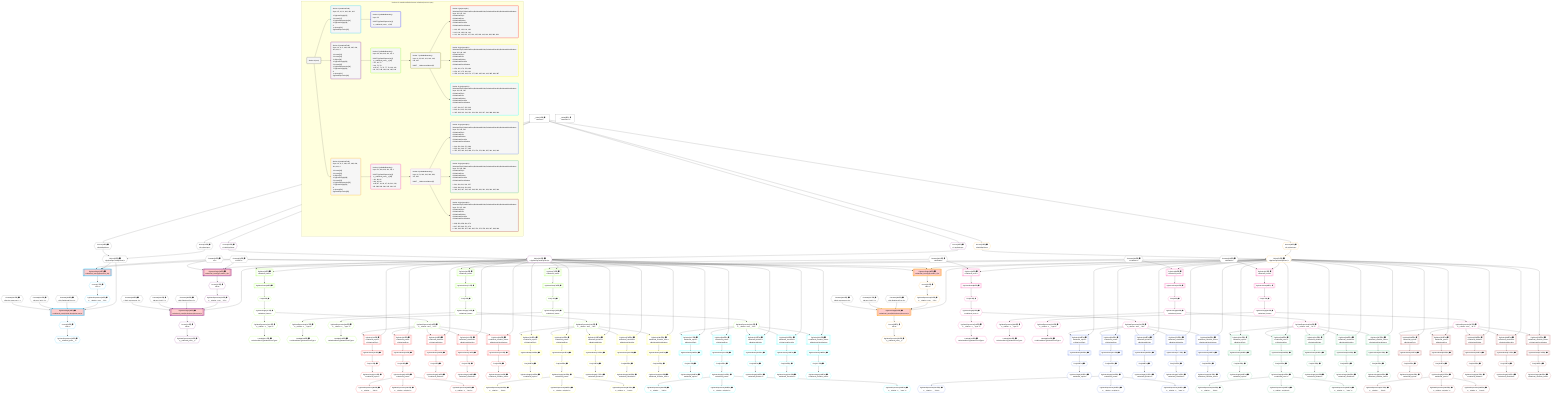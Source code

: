 %%{init: {'themeVariables': { 'fontSize': '12px'}}}%%
graph TD
    classDef path fill:#eee,stroke:#000,color:#000
    classDef plan fill:#fff,stroke-width:1px,color:#000
    classDef itemplan fill:#fff,stroke-width:2px,color:#000
    classDef unbatchedplan fill:#dff,stroke-width:1px,color:#000
    classDef sideeffectplan fill:#fcc,stroke-width:2px,color:#000
    classDef bucket fill:#f6f6f6,color:#000,stroke-width:2px,text-align:left

    subgraph "Buckets for mutations/basics/create-relational-post-no-query"
    Bucket0("Bucket 0 (root)"):::bucket
    Bucket1("Bucket 1 (mutationField)<br />Deps: 15, 10, 11, 400, 401, 402<br /><br />1: PgInsertSingle[12]<br />2: Access[17]<br />3: PgClassExpression[16]<br />4: PgInsertSingle[18]<br />5: <br />ᐳ: Access[23], PgClassExpression[22]"):::bucket
    Bucket2("Bucket 2 (mutationField)<br />Deps: 10, 11, 2, 403, 404, 405, 409, 410, 411, 4<br /><br />1: Access[31]<br />2: Access[32]<br />3: Object[33]<br />4: PgInsertSingle[30]<br />5: Access[35]<br />6: PgClassExpression[34]<br />7: PgInsertSingle[36]<br />8: <br />ᐳ: Access[41], PgClassExpression[40]"):::bucket
    Bucket3("Bucket 3 (mutationField)<br />Deps: 10, 11, 2, 406, 407, 408, 409, 410, 411, 4<br /><br />1: Access[49]<br />2: Access[50]<br />3: Object[51]<br />4: PgInsertSingle[48]<br />5: Access[53]<br />6: PgClassExpression[52]<br />7: PgInsertSingle[54]<br />8: <br />ᐳ: Access[59], PgClassExpression[58]"):::bucket
    Bucket4("Bucket 4 (nullableBoundary)<br />Deps: 22<br /><br />ROOT PgClassExpression{1}ᐸ__relational_posts__ᐳ[22]"):::bucket
    Bucket5("Bucket 5 (nullableBoundary)<br />Deps: 33, 409, 410, 411, 40, 4<br /><br />ROOT PgClassExpression{2}ᐸ__relational_posts__ᐳ[40]<br />1: 61, 69, 75<br />2: 66, 72, 78<br />ᐳ: 65, 67, 71, 73, 77, 79, 100, 101, 102, 147, 148, 149, 194, 195, 196"):::bucket
    Bucket6("Bucket 6 (nullableBoundary)<br />Deps: 51, 409, 410, 411, 58, 4<br /><br />ROOT PgClassExpression{3}ᐸ__relational_posts__ᐳ[58]<br />1: 81, 89, 95<br />2: 86, 92, 98<br />ᐳ: 85, 87, 91, 93, 97, 99, 241, 242, 243, 288, 289, 290, 335, 336, 337"):::bucket
    Bucket7("Bucket 7 (nullableBoundary)<br />Deps: 4, 33, 102, 101, 149, 148, 196, 195<br /><br />ROOT __ValueᐸrootValueᐳ[4]"):::bucket
    Bucket8("Bucket 8 (nullableBoundary)<br />Deps: 4, 51, 243, 242, 290, 289, 337, 336<br /><br />ROOT __ValueᐸrootValueᐳ[4]"):::bucket
    Bucket9("Bucket 9 (polymorphic)<br />RelationalTopic,RelationalPost,RelationalDivider,RelationalChecklist,RelationalChecklistItem<br />Deps: 33, 102, 101<br />ᐳRelationalTopic<br />ᐳRelationalPost<br />ᐳRelationalDivider<br />ᐳRelationalChecklist<br />ᐳRelationalChecklistItem<br /><br />1: 103, 115, 123, 131, 139<br />2: 112, 120, 128, 136, 144<br />ᐳ: 111, 114, 119, 122, 127, 130, 135, 138, 143, 146, 382, 383, 384"):::bucket
    Bucket10("Bucket 10 (polymorphic)<br />RelationalTopic,RelationalPost,RelationalDivider,RelationalChecklist,RelationalChecklistItem<br />Deps: 33, 149, 148<br />ᐳRelationalTopic<br />ᐳRelationalPost<br />ᐳRelationalDivider<br />ᐳRelationalChecklist<br />ᐳRelationalChecklistItem<br /><br />1: 150, 162, 170, 178, 186<br />2: 159, 167, 175, 183, 191<br />ᐳ: 158, 161, 166, 169, 174, 177, 182, 185, 190, 193, 385, 386, 387"):::bucket
    Bucket11("Bucket 11 (polymorphic)<br />RelationalTopic,RelationalPost,RelationalDivider,RelationalChecklist,RelationalChecklistItem<br />Deps: 33, 196, 195<br />ᐳRelationalTopic<br />ᐳRelationalPost<br />ᐳRelationalDivider<br />ᐳRelationalChecklist<br />ᐳRelationalChecklistItem<br /><br />1: 197, 209, 217, 225, 233<br />2: 206, 214, 222, 230, 238<br />ᐳ: 205, 208, 213, 216, 221, 224, 229, 232, 237, 240, 388, 389, 390"):::bucket
    Bucket12("Bucket 12 (polymorphic)<br />RelationalTopic,RelationalPost,RelationalDivider,RelationalChecklist,RelationalChecklistItem<br />Deps: 51, 243, 242<br />ᐳRelationalTopic<br />ᐳRelationalPost<br />ᐳRelationalDivider<br />ᐳRelationalChecklist<br />ᐳRelationalChecklistItem<br /><br />1: 244, 256, 264, 272, 280<br />2: 253, 261, 269, 277, 285<br />ᐳ: 252, 255, 260, 263, 268, 271, 276, 279, 284, 287, 391, 392, 393"):::bucket
    Bucket13("Bucket 13 (polymorphic)<br />RelationalTopic,RelationalPost,RelationalDivider,RelationalChecklist,RelationalChecklistItem<br />Deps: 51, 290, 289<br />ᐳRelationalTopic<br />ᐳRelationalPost<br />ᐳRelationalDivider<br />ᐳRelationalChecklist<br />ᐳRelationalChecklistItem<br /><br />1: 291, 303, 311, 319, 327<br />2: 300, 308, 316, 324, 332<br />ᐳ: 299, 302, 307, 310, 315, 318, 323, 326, 331, 334, 394, 395, 396"):::bucket
    Bucket14("Bucket 14 (polymorphic)<br />RelationalTopic,RelationalPost,RelationalDivider,RelationalChecklist,RelationalChecklistItem<br />Deps: 51, 337, 336<br />ᐳRelationalTopic<br />ᐳRelationalPost<br />ᐳRelationalDivider<br />ᐳRelationalChecklist<br />ᐳRelationalChecklistItem<br /><br />1: 338, 350, 358, 366, 374<br />2: 347, 355, 363, 371, 379<br />ᐳ: 346, 349, 354, 357, 362, 365, 370, 373, 378, 381, 397, 398, 399"):::bucket
    end
    Bucket0 --> Bucket1 & Bucket2 & Bucket3
    Bucket1 --> Bucket4
    Bucket2 --> Bucket5
    Bucket3 --> Bucket6
    Bucket5 --> Bucket7
    Bucket6 --> Bucket8
    Bucket7 --> Bucket9 & Bucket10 & Bucket11
    Bucket8 --> Bucket12 & Bucket13 & Bucket14

    %% plan dependencies
    Object15{{"Object[15∈0] ➊<br />ᐸ{pgSettings,withPgClient}ᐳ"}}:::plan
    Access13{{"Access[13∈0] ➊<br />ᐸ2.pgSettingsᐳ"}}:::plan
    Access14{{"Access[14∈0] ➊<br />ᐸ2.withPgClientᐳ"}}:::plan
    Access13 & Access14 --> Object15
    __Value2["__Value[2∈0] ➊<br />ᐸcontextᐳ"]:::plan
    __Value2 --> Access13
    __Value2 --> Access14
    __Value4["__Value[4∈0] ➊<br />ᐸrootValueᐳ"]:::plan
    Constant10{{"Constant[10∈0] ➊<br />ᐸ'POST'ᐳ"}}:::plan
    Constant11{{"Constant[11∈0] ➊<br />ᐸ2ᐳ"}}:::plan
    Constant400{{"Constant[400∈0] ➊<br />ᐸ'My Relational Post 1'ᐳ"}}:::plan
    Constant401{{"Constant[401∈0] ➊<br />ᐸ'A post, innit? 1'ᐳ"}}:::plan
    Constant402{{"Constant[402∈0] ➊<br />ᐸ'Such a great post. 1'ᐳ"}}:::plan
    Constant403{{"Constant[403∈0] ➊<br />ᐸ'My Relational Post 2'ᐳ"}}:::plan
    Constant404{{"Constant[404∈0] ➊<br />ᐸ'A post, innit? 2'ᐳ"}}:::plan
    Constant405{{"Constant[405∈0] ➊<br />ᐸ'Such a great post. 2'ᐳ"}}:::plan
    Constant406{{"Constant[406∈0] ➊<br />ᐸ'My Relational Post 3'ᐳ"}}:::plan
    Constant407{{"Constant[407∈0] ➊<br />ᐸ'A post, innit? 3'ᐳ"}}:::plan
    Constant408{{"Constant[408∈0] ➊<br />ᐸ'Such a great post. 3'ᐳ"}}:::plan
    Constant409{{"Constant[409∈0] ➊<br />ᐸ1000000ᐳ"}}:::plan
    Constant410{{"Constant[410∈0] ➊<br />ᐸ1000001ᐳ"}}:::plan
    Constant411{{"Constant[411∈0] ➊<br />ᐸ1000002ᐳ"}}:::plan
    PgInsertSingle18[["PgInsertSingle[18∈1] ➊<br />ᐸrelational_posts(id,title,description,note)ᐳ"]]:::sideeffectplan
    PgClassExpression16{{"PgClassExpression[16∈1] ➊<br />ᐸ__relation...ems__.”id”ᐳ"}}:::plan
    Object15 & PgClassExpression16 & Constant400 & Constant401 & Constant402 --> PgInsertSingle18
    PgInsertSingle12[["PgInsertSingle[12∈1] ➊<br />ᐸrelational_items(type,author_id)ᐳ"]]:::sideeffectplan
    Object15 & Constant10 & Constant11 --> PgInsertSingle12
    Access17{{"Access[17∈1] ➊<br />ᐸ12.tᐳ"}}:::plan
    Access17 --> PgClassExpression16
    PgInsertSingle12 --> Access17
    PgClassExpression22{{"PgClassExpression[22∈1] ➊<br />ᐸ__relational_posts__ᐳ"}}:::plan
    Access23{{"Access[23∈1] ➊<br />ᐸ18.tᐳ"}}:::plan
    Access23 --> PgClassExpression22
    PgInsertSingle18 --> Access23
    PgInsertSingle36[["PgInsertSingle[36∈2] ➊<br />ᐸrelational_posts(id,title,description,note)ᐳ"]]:::sideeffectplan
    Object33{{"Object[33∈2] ➊<br />ᐸ{pgSettings,withPgClient}ᐳ"}}:::plan
    PgClassExpression34{{"PgClassExpression[34∈2] ➊<br />ᐸ__relation...ems__.”id”ᐳ"}}:::plan
    Object33 & PgClassExpression34 & Constant403 & Constant404 & Constant405 --> PgInsertSingle36
    PgInsertSingle30[["PgInsertSingle[30∈2] ➊<br />ᐸrelational_items(type,author_id)ᐳ"]]:::sideeffectplan
    Object33 & Constant10 & Constant11 --> PgInsertSingle30
    Access31{{"Access[31∈2] ➊<br />ᐸ2.pgSettingsᐳ"}}:::plan
    Access32{{"Access[32∈2] ➊<br />ᐸ2.withPgClientᐳ"}}:::plan
    Access31 & Access32 --> Object33
    __Value2 --> Access31
    __Value2 --> Access32
    Access35{{"Access[35∈2] ➊<br />ᐸ30.tᐳ"}}:::plan
    Access35 --> PgClassExpression34
    PgInsertSingle30 --> Access35
    PgClassExpression40{{"PgClassExpression[40∈2] ➊<br />ᐸ__relational_posts__ᐳ"}}:::plan
    Access41{{"Access[41∈2] ➊<br />ᐸ36.tᐳ"}}:::plan
    Access41 --> PgClassExpression40
    PgInsertSingle36 --> Access41
    PgSelect61[["PgSelect[61∈5] ➊<br />ᐸrelational_itemsᐳ"]]:::plan
    Object33 & Constant409 --> PgSelect61
    PgSelect69[["PgSelect[69∈5] ➊<br />ᐸrelational_itemsᐳ"]]:::plan
    Object33 & Constant410 --> PgSelect69
    PgSelect75[["PgSelect[75∈5] ➊<br />ᐸrelational_itemsᐳ"]]:::plan
    Object33 & Constant411 --> PgSelect75
    First65{{"First[65∈5] ➊"}}:::plan
    PgSelectRows66[["PgSelectRows[66∈5] ➊"]]:::plan
    PgSelectRows66 --> First65
    PgSelect61 --> PgSelectRows66
    PgSelectSingle67{{"PgSelectSingle[67∈5] ➊<br />ᐸrelational_itemsᐳ"}}:::plan
    First65 --> PgSelectSingle67
    First71{{"First[71∈5] ➊"}}:::plan
    PgSelectRows72[["PgSelectRows[72∈5] ➊"]]:::plan
    PgSelectRows72 --> First71
    PgSelect69 --> PgSelectRows72
    PgSelectSingle73{{"PgSelectSingle[73∈5] ➊<br />ᐸrelational_itemsᐳ"}}:::plan
    First71 --> PgSelectSingle73
    First77{{"First[77∈5] ➊"}}:::plan
    PgSelectRows78[["PgSelectRows[78∈5] ➊"]]:::plan
    PgSelectRows78 --> First77
    PgSelect75 --> PgSelectRows78
    PgSelectSingle79{{"PgSelectSingle[79∈5] ➊<br />ᐸrelational_itemsᐳ"}}:::plan
    First77 --> PgSelectSingle79
    PgClassExpression100{{"PgClassExpression[100∈5] ➊<br />ᐸ__relation...s__.”type”ᐳ"}}:::plan
    PgSelectSingle67 --> PgClassExpression100
    Lambda101{{"Lambda[101∈5] ➊<br />ᐸrelationalItemTypeNameFromTypeᐳ"}}:::plan
    PgClassExpression100 --> Lambda101
    PgClassExpression102{{"PgClassExpression[102∈5] ➊<br />ᐸ__relation...ems__.”id”ᐳ"}}:::plan
    PgSelectSingle67 --> PgClassExpression102
    PgClassExpression147{{"PgClassExpression[147∈5] ➊<br />ᐸ__relation...s__.”type”ᐳ"}}:::plan
    PgSelectSingle73 --> PgClassExpression147
    Lambda148{{"Lambda[148∈5] ➊<br />ᐸrelationalItemTypeNameFromTypeᐳ"}}:::plan
    PgClassExpression147 --> Lambda148
    PgClassExpression149{{"PgClassExpression[149∈5] ➊<br />ᐸ__relation...ems__.”id”ᐳ"}}:::plan
    PgSelectSingle73 --> PgClassExpression149
    PgClassExpression194{{"PgClassExpression[194∈5] ➊<br />ᐸ__relation...s__.”type”ᐳ"}}:::plan
    PgSelectSingle79 --> PgClassExpression194
    Lambda195{{"Lambda[195∈5] ➊<br />ᐸrelationalItemTypeNameFromTypeᐳ"}}:::plan
    PgClassExpression194 --> Lambda195
    PgClassExpression196{{"PgClassExpression[196∈5] ➊<br />ᐸ__relation...ems__.”id”ᐳ"}}:::plan
    PgSelectSingle79 --> PgClassExpression196
    PgSelect103[["PgSelect[103∈9] ➊<br />ᐸrelational_topicsᐳ<br />ᐳRelationalTopic"]]:::plan
    Object33 & PgClassExpression102 --> PgSelect103
    PgSelect115[["PgSelect[115∈9] ➊<br />ᐸrelational_postsᐳ<br />ᐳRelationalPost"]]:::plan
    Object33 & PgClassExpression102 --> PgSelect115
    PgSelect123[["PgSelect[123∈9] ➊<br />ᐸrelational_dividersᐳ<br />ᐳRelationalDivider"]]:::plan
    Object33 & PgClassExpression102 --> PgSelect123
    PgSelect131[["PgSelect[131∈9] ➊<br />ᐸrelational_checklistsᐳ<br />ᐳRelationalChecklist"]]:::plan
    Object33 & PgClassExpression102 --> PgSelect131
    PgSelect139[["PgSelect[139∈9] ➊<br />ᐸrelational_checklist_itemsᐳ<br />ᐳRelationalChecklistItem"]]:::plan
    Object33 & PgClassExpression102 --> PgSelect139
    First111{{"First[111∈9] ➊^"}}:::plan
    PgSelectRows112[["PgSelectRows[112∈9] ➊^"]]:::plan
    PgSelectRows112 --> First111
    PgSelect103 --> PgSelectRows112
    PgSelectSingle114{{"PgSelectSingle[114∈9] ➊^<br />ᐸrelational_topicsᐳ"}}:::plan
    First111 --> PgSelectSingle114
    First119{{"First[119∈9] ➊^"}}:::plan
    PgSelectRows120[["PgSelectRows[120∈9] ➊^"]]:::plan
    PgSelectRows120 --> First119
    PgSelect115 --> PgSelectRows120
    PgSelectSingle122{{"PgSelectSingle[122∈9] ➊^<br />ᐸrelational_postsᐳ"}}:::plan
    First119 --> PgSelectSingle122
    First127{{"First[127∈9] ➊^"}}:::plan
    PgSelectRows128[["PgSelectRows[128∈9] ➊^"]]:::plan
    PgSelectRows128 --> First127
    PgSelect123 --> PgSelectRows128
    PgSelectSingle130{{"PgSelectSingle[130∈9] ➊^<br />ᐸrelational_dividersᐳ"}}:::plan
    First127 --> PgSelectSingle130
    First135{{"First[135∈9] ➊^"}}:::plan
    PgSelectRows136[["PgSelectRows[136∈9] ➊^"]]:::plan
    PgSelectRows136 --> First135
    PgSelect131 --> PgSelectRows136
    PgSelectSingle138{{"PgSelectSingle[138∈9] ➊^<br />ᐸrelational_checklistsᐳ"}}:::plan
    First135 --> PgSelectSingle138
    First143{{"First[143∈9] ➊^"}}:::plan
    PgSelectRows144[["PgSelectRows[144∈9] ➊^"]]:::plan
    PgSelectRows144 --> First143
    PgSelect139 --> PgSelectRows144
    PgSelectSingle146{{"PgSelectSingle[146∈9] ➊^<br />ᐸrelational_checklist_itemsᐳ"}}:::plan
    First143 --> PgSelectSingle146
    PgClassExpression382{{"PgClassExpression[382∈9] ➊^<br />ᐸ__relation...__.”title”ᐳ"}}:::plan
    PgSelectSingle122 --> PgClassExpression382
    PgClassExpression383{{"PgClassExpression[383∈9] ➊^<br />ᐸ__relation...scription”ᐳ"}}:::plan
    PgSelectSingle122 --> PgClassExpression383
    PgClassExpression384{{"PgClassExpression[384∈9] ➊^<br />ᐸ__relation...s__.”note”ᐳ"}}:::plan
    PgSelectSingle122 --> PgClassExpression384
    PgSelect150[["PgSelect[150∈10] ➊<br />ᐸrelational_topicsᐳ<br />ᐳRelationalTopic"]]:::plan
    Object33 & PgClassExpression149 --> PgSelect150
    PgSelect162[["PgSelect[162∈10] ➊<br />ᐸrelational_postsᐳ<br />ᐳRelationalPost"]]:::plan
    Object33 & PgClassExpression149 --> PgSelect162
    PgSelect170[["PgSelect[170∈10] ➊<br />ᐸrelational_dividersᐳ<br />ᐳRelationalDivider"]]:::plan
    Object33 & PgClassExpression149 --> PgSelect170
    PgSelect178[["PgSelect[178∈10] ➊<br />ᐸrelational_checklistsᐳ<br />ᐳRelationalChecklist"]]:::plan
    Object33 & PgClassExpression149 --> PgSelect178
    PgSelect186[["PgSelect[186∈10] ➊<br />ᐸrelational_checklist_itemsᐳ<br />ᐳRelationalChecklistItem"]]:::plan
    Object33 & PgClassExpression149 --> PgSelect186
    First158{{"First[158∈10] ➊^"}}:::plan
    PgSelectRows159[["PgSelectRows[159∈10] ➊^"]]:::plan
    PgSelectRows159 --> First158
    PgSelect150 --> PgSelectRows159
    PgSelectSingle161{{"PgSelectSingle[161∈10] ➊^<br />ᐸrelational_topicsᐳ"}}:::plan
    First158 --> PgSelectSingle161
    First166{{"First[166∈10] ➊^"}}:::plan
    PgSelectRows167[["PgSelectRows[167∈10] ➊^"]]:::plan
    PgSelectRows167 --> First166
    PgSelect162 --> PgSelectRows167
    PgSelectSingle169{{"PgSelectSingle[169∈10] ➊^<br />ᐸrelational_postsᐳ"}}:::plan
    First166 --> PgSelectSingle169
    First174{{"First[174∈10] ➊^"}}:::plan
    PgSelectRows175[["PgSelectRows[175∈10] ➊^"]]:::plan
    PgSelectRows175 --> First174
    PgSelect170 --> PgSelectRows175
    PgSelectSingle177{{"PgSelectSingle[177∈10] ➊^<br />ᐸrelational_dividersᐳ"}}:::plan
    First174 --> PgSelectSingle177
    First182{{"First[182∈10] ➊^"}}:::plan
    PgSelectRows183[["PgSelectRows[183∈10] ➊^"]]:::plan
    PgSelectRows183 --> First182
    PgSelect178 --> PgSelectRows183
    PgSelectSingle185{{"PgSelectSingle[185∈10] ➊^<br />ᐸrelational_checklistsᐳ"}}:::plan
    First182 --> PgSelectSingle185
    First190{{"First[190∈10] ➊^"}}:::plan
    PgSelectRows191[["PgSelectRows[191∈10] ➊^"]]:::plan
    PgSelectRows191 --> First190
    PgSelect186 --> PgSelectRows191
    PgSelectSingle193{{"PgSelectSingle[193∈10] ➊^<br />ᐸrelational_checklist_itemsᐳ"}}:::plan
    First190 --> PgSelectSingle193
    PgClassExpression385{{"PgClassExpression[385∈10] ➊^<br />ᐸ__relation...__.”title”ᐳ"}}:::plan
    PgSelectSingle169 --> PgClassExpression385
    PgClassExpression386{{"PgClassExpression[386∈10] ➊^<br />ᐸ__relation...scription”ᐳ"}}:::plan
    PgSelectSingle169 --> PgClassExpression386
    PgClassExpression387{{"PgClassExpression[387∈10] ➊^<br />ᐸ__relation...s__.”note”ᐳ"}}:::plan
    PgSelectSingle169 --> PgClassExpression387
    PgSelect197[["PgSelect[197∈11] ➊<br />ᐸrelational_topicsᐳ<br />ᐳRelationalTopic"]]:::plan
    Object33 & PgClassExpression196 --> PgSelect197
    PgSelect209[["PgSelect[209∈11] ➊<br />ᐸrelational_postsᐳ<br />ᐳRelationalPost"]]:::plan
    Object33 & PgClassExpression196 --> PgSelect209
    PgSelect217[["PgSelect[217∈11] ➊<br />ᐸrelational_dividersᐳ<br />ᐳRelationalDivider"]]:::plan
    Object33 & PgClassExpression196 --> PgSelect217
    PgSelect225[["PgSelect[225∈11] ➊<br />ᐸrelational_checklistsᐳ<br />ᐳRelationalChecklist"]]:::plan
    Object33 & PgClassExpression196 --> PgSelect225
    PgSelect233[["PgSelect[233∈11] ➊<br />ᐸrelational_checklist_itemsᐳ<br />ᐳRelationalChecklistItem"]]:::plan
    Object33 & PgClassExpression196 --> PgSelect233
    First205{{"First[205∈11] ➊^"}}:::plan
    PgSelectRows206[["PgSelectRows[206∈11] ➊^"]]:::plan
    PgSelectRows206 --> First205
    PgSelect197 --> PgSelectRows206
    PgSelectSingle208{{"PgSelectSingle[208∈11] ➊^<br />ᐸrelational_topicsᐳ"}}:::plan
    First205 --> PgSelectSingle208
    First213{{"First[213∈11] ➊^"}}:::plan
    PgSelectRows214[["PgSelectRows[214∈11] ➊^"]]:::plan
    PgSelectRows214 --> First213
    PgSelect209 --> PgSelectRows214
    PgSelectSingle216{{"PgSelectSingle[216∈11] ➊^<br />ᐸrelational_postsᐳ"}}:::plan
    First213 --> PgSelectSingle216
    First221{{"First[221∈11] ➊^"}}:::plan
    PgSelectRows222[["PgSelectRows[222∈11] ➊^"]]:::plan
    PgSelectRows222 --> First221
    PgSelect217 --> PgSelectRows222
    PgSelectSingle224{{"PgSelectSingle[224∈11] ➊^<br />ᐸrelational_dividersᐳ"}}:::plan
    First221 --> PgSelectSingle224
    First229{{"First[229∈11] ➊^"}}:::plan
    PgSelectRows230[["PgSelectRows[230∈11] ➊^"]]:::plan
    PgSelectRows230 --> First229
    PgSelect225 --> PgSelectRows230
    PgSelectSingle232{{"PgSelectSingle[232∈11] ➊^<br />ᐸrelational_checklistsᐳ"}}:::plan
    First229 --> PgSelectSingle232
    First237{{"First[237∈11] ➊^"}}:::plan
    PgSelectRows238[["PgSelectRows[238∈11] ➊^"]]:::plan
    PgSelectRows238 --> First237
    PgSelect233 --> PgSelectRows238
    PgSelectSingle240{{"PgSelectSingle[240∈11] ➊^<br />ᐸrelational_checklist_itemsᐳ"}}:::plan
    First237 --> PgSelectSingle240
    PgClassExpression388{{"PgClassExpression[388∈11] ➊^<br />ᐸ__relation...__.”title”ᐳ"}}:::plan
    PgSelectSingle216 --> PgClassExpression388
    PgClassExpression389{{"PgClassExpression[389∈11] ➊^<br />ᐸ__relation...scription”ᐳ"}}:::plan
    PgSelectSingle216 --> PgClassExpression389
    PgClassExpression390{{"PgClassExpression[390∈11] ➊^<br />ᐸ__relation...s__.”note”ᐳ"}}:::plan
    PgSelectSingle216 --> PgClassExpression390
    PgInsertSingle54[["PgInsertSingle[54∈3] ➊<br />ᐸrelational_posts(id,title,description,note)ᐳ"]]:::sideeffectplan
    Object51{{"Object[51∈3] ➊<br />ᐸ{pgSettings,withPgClient}ᐳ"}}:::plan
    PgClassExpression52{{"PgClassExpression[52∈3] ➊<br />ᐸ__relation...ems__.”id”ᐳ"}}:::plan
    Object51 & PgClassExpression52 & Constant406 & Constant407 & Constant408 --> PgInsertSingle54
    PgInsertSingle48[["PgInsertSingle[48∈3] ➊<br />ᐸrelational_items(type,author_id)ᐳ"]]:::sideeffectplan
    Object51 & Constant10 & Constant11 --> PgInsertSingle48
    Access49{{"Access[49∈3] ➊<br />ᐸ2.pgSettingsᐳ"}}:::plan
    Access50{{"Access[50∈3] ➊<br />ᐸ2.withPgClientᐳ"}}:::plan
    Access49 & Access50 --> Object51
    __Value2 --> Access49
    __Value2 --> Access50
    Access53{{"Access[53∈3] ➊<br />ᐸ48.tᐳ"}}:::plan
    Access53 --> PgClassExpression52
    PgInsertSingle48 --> Access53
    PgClassExpression58{{"PgClassExpression[58∈3] ➊<br />ᐸ__relational_posts__ᐳ"}}:::plan
    Access59{{"Access[59∈3] ➊<br />ᐸ54.tᐳ"}}:::plan
    Access59 --> PgClassExpression58
    PgInsertSingle54 --> Access59
    PgSelect81[["PgSelect[81∈6] ➊<br />ᐸrelational_itemsᐳ"]]:::plan
    Object51 & Constant409 --> PgSelect81
    PgSelect89[["PgSelect[89∈6] ➊<br />ᐸrelational_itemsᐳ"]]:::plan
    Object51 & Constant410 --> PgSelect89
    PgSelect95[["PgSelect[95∈6] ➊<br />ᐸrelational_itemsᐳ"]]:::plan
    Object51 & Constant411 --> PgSelect95
    First85{{"First[85∈6] ➊"}}:::plan
    PgSelectRows86[["PgSelectRows[86∈6] ➊"]]:::plan
    PgSelectRows86 --> First85
    PgSelect81 --> PgSelectRows86
    PgSelectSingle87{{"PgSelectSingle[87∈6] ➊<br />ᐸrelational_itemsᐳ"}}:::plan
    First85 --> PgSelectSingle87
    First91{{"First[91∈6] ➊"}}:::plan
    PgSelectRows92[["PgSelectRows[92∈6] ➊"]]:::plan
    PgSelectRows92 --> First91
    PgSelect89 --> PgSelectRows92
    PgSelectSingle93{{"PgSelectSingle[93∈6] ➊<br />ᐸrelational_itemsᐳ"}}:::plan
    First91 --> PgSelectSingle93
    First97{{"First[97∈6] ➊"}}:::plan
    PgSelectRows98[["PgSelectRows[98∈6] ➊"]]:::plan
    PgSelectRows98 --> First97
    PgSelect95 --> PgSelectRows98
    PgSelectSingle99{{"PgSelectSingle[99∈6] ➊<br />ᐸrelational_itemsᐳ"}}:::plan
    First97 --> PgSelectSingle99
    PgClassExpression241{{"PgClassExpression[241∈6] ➊<br />ᐸ__relation...s__.”type”ᐳ"}}:::plan
    PgSelectSingle87 --> PgClassExpression241
    Lambda242{{"Lambda[242∈6] ➊<br />ᐸrelationalItemTypeNameFromTypeᐳ"}}:::plan
    PgClassExpression241 --> Lambda242
    PgClassExpression243{{"PgClassExpression[243∈6] ➊<br />ᐸ__relation...ems__.”id”ᐳ"}}:::plan
    PgSelectSingle87 --> PgClassExpression243
    PgClassExpression288{{"PgClassExpression[288∈6] ➊<br />ᐸ__relation...s__.”type”ᐳ"}}:::plan
    PgSelectSingle93 --> PgClassExpression288
    Lambda289{{"Lambda[289∈6] ➊<br />ᐸrelationalItemTypeNameFromTypeᐳ"}}:::plan
    PgClassExpression288 --> Lambda289
    PgClassExpression290{{"PgClassExpression[290∈6] ➊<br />ᐸ__relation...ems__.”id”ᐳ"}}:::plan
    PgSelectSingle93 --> PgClassExpression290
    PgClassExpression335{{"PgClassExpression[335∈6] ➊<br />ᐸ__relation...s__.”type”ᐳ"}}:::plan
    PgSelectSingle99 --> PgClassExpression335
    Lambda336{{"Lambda[336∈6] ➊<br />ᐸrelationalItemTypeNameFromTypeᐳ"}}:::plan
    PgClassExpression335 --> Lambda336
    PgClassExpression337{{"PgClassExpression[337∈6] ➊<br />ᐸ__relation...ems__.”id”ᐳ"}}:::plan
    PgSelectSingle99 --> PgClassExpression337
    PgSelect244[["PgSelect[244∈12] ➊<br />ᐸrelational_topicsᐳ<br />ᐳRelationalTopic"]]:::plan
    Object51 & PgClassExpression243 --> PgSelect244
    PgSelect256[["PgSelect[256∈12] ➊<br />ᐸrelational_postsᐳ<br />ᐳRelationalPost"]]:::plan
    Object51 & PgClassExpression243 --> PgSelect256
    PgSelect264[["PgSelect[264∈12] ➊<br />ᐸrelational_dividersᐳ<br />ᐳRelationalDivider"]]:::plan
    Object51 & PgClassExpression243 --> PgSelect264
    PgSelect272[["PgSelect[272∈12] ➊<br />ᐸrelational_checklistsᐳ<br />ᐳRelationalChecklist"]]:::plan
    Object51 & PgClassExpression243 --> PgSelect272
    PgSelect280[["PgSelect[280∈12] ➊<br />ᐸrelational_checklist_itemsᐳ<br />ᐳRelationalChecklistItem"]]:::plan
    Object51 & PgClassExpression243 --> PgSelect280
    First252{{"First[252∈12] ➊^"}}:::plan
    PgSelectRows253[["PgSelectRows[253∈12] ➊^"]]:::plan
    PgSelectRows253 --> First252
    PgSelect244 --> PgSelectRows253
    PgSelectSingle255{{"PgSelectSingle[255∈12] ➊^<br />ᐸrelational_topicsᐳ"}}:::plan
    First252 --> PgSelectSingle255
    First260{{"First[260∈12] ➊^"}}:::plan
    PgSelectRows261[["PgSelectRows[261∈12] ➊^"]]:::plan
    PgSelectRows261 --> First260
    PgSelect256 --> PgSelectRows261
    PgSelectSingle263{{"PgSelectSingle[263∈12] ➊^<br />ᐸrelational_postsᐳ"}}:::plan
    First260 --> PgSelectSingle263
    First268{{"First[268∈12] ➊^"}}:::plan
    PgSelectRows269[["PgSelectRows[269∈12] ➊^"]]:::plan
    PgSelectRows269 --> First268
    PgSelect264 --> PgSelectRows269
    PgSelectSingle271{{"PgSelectSingle[271∈12] ➊^<br />ᐸrelational_dividersᐳ"}}:::plan
    First268 --> PgSelectSingle271
    First276{{"First[276∈12] ➊^"}}:::plan
    PgSelectRows277[["PgSelectRows[277∈12] ➊^"]]:::plan
    PgSelectRows277 --> First276
    PgSelect272 --> PgSelectRows277
    PgSelectSingle279{{"PgSelectSingle[279∈12] ➊^<br />ᐸrelational_checklistsᐳ"}}:::plan
    First276 --> PgSelectSingle279
    First284{{"First[284∈12] ➊^"}}:::plan
    PgSelectRows285[["PgSelectRows[285∈12] ➊^"]]:::plan
    PgSelectRows285 --> First284
    PgSelect280 --> PgSelectRows285
    PgSelectSingle287{{"PgSelectSingle[287∈12] ➊^<br />ᐸrelational_checklist_itemsᐳ"}}:::plan
    First284 --> PgSelectSingle287
    PgClassExpression391{{"PgClassExpression[391∈12] ➊^<br />ᐸ__relation...__.”title”ᐳ"}}:::plan
    PgSelectSingle263 --> PgClassExpression391
    PgClassExpression392{{"PgClassExpression[392∈12] ➊^<br />ᐸ__relation...scription”ᐳ"}}:::plan
    PgSelectSingle263 --> PgClassExpression392
    PgClassExpression393{{"PgClassExpression[393∈12] ➊^<br />ᐸ__relation...s__.”note”ᐳ"}}:::plan
    PgSelectSingle263 --> PgClassExpression393
    PgSelect291[["PgSelect[291∈13] ➊<br />ᐸrelational_topicsᐳ<br />ᐳRelationalTopic"]]:::plan
    Object51 & PgClassExpression290 --> PgSelect291
    PgSelect303[["PgSelect[303∈13] ➊<br />ᐸrelational_postsᐳ<br />ᐳRelationalPost"]]:::plan
    Object51 & PgClassExpression290 --> PgSelect303
    PgSelect311[["PgSelect[311∈13] ➊<br />ᐸrelational_dividersᐳ<br />ᐳRelationalDivider"]]:::plan
    Object51 & PgClassExpression290 --> PgSelect311
    PgSelect319[["PgSelect[319∈13] ➊<br />ᐸrelational_checklistsᐳ<br />ᐳRelationalChecklist"]]:::plan
    Object51 & PgClassExpression290 --> PgSelect319
    PgSelect327[["PgSelect[327∈13] ➊<br />ᐸrelational_checklist_itemsᐳ<br />ᐳRelationalChecklistItem"]]:::plan
    Object51 & PgClassExpression290 --> PgSelect327
    First299{{"First[299∈13] ➊^"}}:::plan
    PgSelectRows300[["PgSelectRows[300∈13] ➊^"]]:::plan
    PgSelectRows300 --> First299
    PgSelect291 --> PgSelectRows300
    PgSelectSingle302{{"PgSelectSingle[302∈13] ➊^<br />ᐸrelational_topicsᐳ"}}:::plan
    First299 --> PgSelectSingle302
    First307{{"First[307∈13] ➊^"}}:::plan
    PgSelectRows308[["PgSelectRows[308∈13] ➊^"]]:::plan
    PgSelectRows308 --> First307
    PgSelect303 --> PgSelectRows308
    PgSelectSingle310{{"PgSelectSingle[310∈13] ➊^<br />ᐸrelational_postsᐳ"}}:::plan
    First307 --> PgSelectSingle310
    First315{{"First[315∈13] ➊^"}}:::plan
    PgSelectRows316[["PgSelectRows[316∈13] ➊^"]]:::plan
    PgSelectRows316 --> First315
    PgSelect311 --> PgSelectRows316
    PgSelectSingle318{{"PgSelectSingle[318∈13] ➊^<br />ᐸrelational_dividersᐳ"}}:::plan
    First315 --> PgSelectSingle318
    First323{{"First[323∈13] ➊^"}}:::plan
    PgSelectRows324[["PgSelectRows[324∈13] ➊^"]]:::plan
    PgSelectRows324 --> First323
    PgSelect319 --> PgSelectRows324
    PgSelectSingle326{{"PgSelectSingle[326∈13] ➊^<br />ᐸrelational_checklistsᐳ"}}:::plan
    First323 --> PgSelectSingle326
    First331{{"First[331∈13] ➊^"}}:::plan
    PgSelectRows332[["PgSelectRows[332∈13] ➊^"]]:::plan
    PgSelectRows332 --> First331
    PgSelect327 --> PgSelectRows332
    PgSelectSingle334{{"PgSelectSingle[334∈13] ➊^<br />ᐸrelational_checklist_itemsᐳ"}}:::plan
    First331 --> PgSelectSingle334
    PgClassExpression394{{"PgClassExpression[394∈13] ➊^<br />ᐸ__relation...__.”title”ᐳ"}}:::plan
    PgSelectSingle310 --> PgClassExpression394
    PgClassExpression395{{"PgClassExpression[395∈13] ➊^<br />ᐸ__relation...scription”ᐳ"}}:::plan
    PgSelectSingle310 --> PgClassExpression395
    PgClassExpression396{{"PgClassExpression[396∈13] ➊^<br />ᐸ__relation...s__.”note”ᐳ"}}:::plan
    PgSelectSingle310 --> PgClassExpression396
    PgSelect338[["PgSelect[338∈14] ➊<br />ᐸrelational_topicsᐳ<br />ᐳRelationalTopic"]]:::plan
    Object51 & PgClassExpression337 --> PgSelect338
    PgSelect350[["PgSelect[350∈14] ➊<br />ᐸrelational_postsᐳ<br />ᐳRelationalPost"]]:::plan
    Object51 & PgClassExpression337 --> PgSelect350
    PgSelect358[["PgSelect[358∈14] ➊<br />ᐸrelational_dividersᐳ<br />ᐳRelationalDivider"]]:::plan
    Object51 & PgClassExpression337 --> PgSelect358
    PgSelect366[["PgSelect[366∈14] ➊<br />ᐸrelational_checklistsᐳ<br />ᐳRelationalChecklist"]]:::plan
    Object51 & PgClassExpression337 --> PgSelect366
    PgSelect374[["PgSelect[374∈14] ➊<br />ᐸrelational_checklist_itemsᐳ<br />ᐳRelationalChecklistItem"]]:::plan
    Object51 & PgClassExpression337 --> PgSelect374
    First346{{"First[346∈14] ➊^"}}:::plan
    PgSelectRows347[["PgSelectRows[347∈14] ➊^"]]:::plan
    PgSelectRows347 --> First346
    PgSelect338 --> PgSelectRows347
    PgSelectSingle349{{"PgSelectSingle[349∈14] ➊^<br />ᐸrelational_topicsᐳ"}}:::plan
    First346 --> PgSelectSingle349
    First354{{"First[354∈14] ➊^"}}:::plan
    PgSelectRows355[["PgSelectRows[355∈14] ➊^"]]:::plan
    PgSelectRows355 --> First354
    PgSelect350 --> PgSelectRows355
    PgSelectSingle357{{"PgSelectSingle[357∈14] ➊^<br />ᐸrelational_postsᐳ"}}:::plan
    First354 --> PgSelectSingle357
    First362{{"First[362∈14] ➊^"}}:::plan
    PgSelectRows363[["PgSelectRows[363∈14] ➊^"]]:::plan
    PgSelectRows363 --> First362
    PgSelect358 --> PgSelectRows363
    PgSelectSingle365{{"PgSelectSingle[365∈14] ➊^<br />ᐸrelational_dividersᐳ"}}:::plan
    First362 --> PgSelectSingle365
    First370{{"First[370∈14] ➊^"}}:::plan
    PgSelectRows371[["PgSelectRows[371∈14] ➊^"]]:::plan
    PgSelectRows371 --> First370
    PgSelect366 --> PgSelectRows371
    PgSelectSingle373{{"PgSelectSingle[373∈14] ➊^<br />ᐸrelational_checklistsᐳ"}}:::plan
    First370 --> PgSelectSingle373
    First378{{"First[378∈14] ➊^"}}:::plan
    PgSelectRows379[["PgSelectRows[379∈14] ➊^"]]:::plan
    PgSelectRows379 --> First378
    PgSelect374 --> PgSelectRows379
    PgSelectSingle381{{"PgSelectSingle[381∈14] ➊^<br />ᐸrelational_checklist_itemsᐳ"}}:::plan
    First378 --> PgSelectSingle381
    PgClassExpression397{{"PgClassExpression[397∈14] ➊^<br />ᐸ__relation...__.”title”ᐳ"}}:::plan
    PgSelectSingle357 --> PgClassExpression397
    PgClassExpression398{{"PgClassExpression[398∈14] ➊^<br />ᐸ__relation...scription”ᐳ"}}:::plan
    PgSelectSingle357 --> PgClassExpression398
    PgClassExpression399{{"PgClassExpression[399∈14] ➊^<br />ᐸ__relation...s__.”note”ᐳ"}}:::plan
    PgSelectSingle357 --> PgClassExpression399

    %% define steps
    classDef bucket0 stroke:#696969
    class Bucket0,__Value2,__Value4,Constant10,Constant11,Access13,Access14,Object15,Constant400,Constant401,Constant402,Constant403,Constant404,Constant405,Constant406,Constant407,Constant408,Constant409,Constant410,Constant411 bucket0
    classDef bucket1 stroke:#00bfff
    class Bucket1,PgInsertSingle12,PgClassExpression16,Access17,PgInsertSingle18,PgClassExpression22,Access23 bucket1
    classDef bucket2 stroke:#7f007f
    class Bucket2,PgInsertSingle30,Access31,Access32,Object33,PgClassExpression34,Access35,PgInsertSingle36,PgClassExpression40,Access41 bucket2
    classDef bucket3 stroke:#ffa500
    class Bucket3,PgInsertSingle48,Access49,Access50,Object51,PgClassExpression52,Access53,PgInsertSingle54,PgClassExpression58,Access59 bucket3
    classDef bucket4 stroke:#0000ff
    class Bucket4 bucket4
    classDef bucket5 stroke:#7fff00
    class Bucket5,PgSelect61,First65,PgSelectRows66,PgSelectSingle67,PgSelect69,First71,PgSelectRows72,PgSelectSingle73,PgSelect75,First77,PgSelectRows78,PgSelectSingle79,PgClassExpression100,Lambda101,PgClassExpression102,PgClassExpression147,Lambda148,PgClassExpression149,PgClassExpression194,Lambda195,PgClassExpression196 bucket5
    classDef bucket6 stroke:#ff1493
    class Bucket6,PgSelect81,First85,PgSelectRows86,PgSelectSingle87,PgSelect89,First91,PgSelectRows92,PgSelectSingle93,PgSelect95,First97,PgSelectRows98,PgSelectSingle99,PgClassExpression241,Lambda242,PgClassExpression243,PgClassExpression288,Lambda289,PgClassExpression290,PgClassExpression335,Lambda336,PgClassExpression337 bucket6
    classDef bucket7 stroke:#808000
    class Bucket7 bucket7
    classDef bucket8 stroke:#dda0dd
    class Bucket8 bucket8
    classDef bucket9 stroke:#ff0000
    class Bucket9,PgSelect103,First111,PgSelectRows112,PgSelectSingle114,PgSelect115,First119,PgSelectRows120,PgSelectSingle122,PgSelect123,First127,PgSelectRows128,PgSelectSingle130,PgSelect131,First135,PgSelectRows136,PgSelectSingle138,PgSelect139,First143,PgSelectRows144,PgSelectSingle146,PgClassExpression382,PgClassExpression383,PgClassExpression384 bucket9
    classDef bucket10 stroke:#ffff00
    class Bucket10,PgSelect150,First158,PgSelectRows159,PgSelectSingle161,PgSelect162,First166,PgSelectRows167,PgSelectSingle169,PgSelect170,First174,PgSelectRows175,PgSelectSingle177,PgSelect178,First182,PgSelectRows183,PgSelectSingle185,PgSelect186,First190,PgSelectRows191,PgSelectSingle193,PgClassExpression385,PgClassExpression386,PgClassExpression387 bucket10
    classDef bucket11 stroke:#00ffff
    class Bucket11,PgSelect197,First205,PgSelectRows206,PgSelectSingle208,PgSelect209,First213,PgSelectRows214,PgSelectSingle216,PgSelect217,First221,PgSelectRows222,PgSelectSingle224,PgSelect225,First229,PgSelectRows230,PgSelectSingle232,PgSelect233,First237,PgSelectRows238,PgSelectSingle240,PgClassExpression388,PgClassExpression389,PgClassExpression390 bucket11
    classDef bucket12 stroke:#4169e1
    class Bucket12,PgSelect244,First252,PgSelectRows253,PgSelectSingle255,PgSelect256,First260,PgSelectRows261,PgSelectSingle263,PgSelect264,First268,PgSelectRows269,PgSelectSingle271,PgSelect272,First276,PgSelectRows277,PgSelectSingle279,PgSelect280,First284,PgSelectRows285,PgSelectSingle287,PgClassExpression391,PgClassExpression392,PgClassExpression393 bucket12
    classDef bucket13 stroke:#3cb371
    class Bucket13,PgSelect291,First299,PgSelectRows300,PgSelectSingle302,PgSelect303,First307,PgSelectRows308,PgSelectSingle310,PgSelect311,First315,PgSelectRows316,PgSelectSingle318,PgSelect319,First323,PgSelectRows324,PgSelectSingle326,PgSelect327,First331,PgSelectRows332,PgSelectSingle334,PgClassExpression394,PgClassExpression395,PgClassExpression396 bucket13
    classDef bucket14 stroke:#a52a2a
    class Bucket14,PgSelect338,First346,PgSelectRows347,PgSelectSingle349,PgSelect350,First354,PgSelectRows355,PgSelectSingle357,PgSelect358,First362,PgSelectRows363,PgSelectSingle365,PgSelect366,First370,PgSelectRows371,PgSelectSingle373,PgSelect374,First378,PgSelectRows379,PgSelectSingle381,PgClassExpression397,PgClassExpression398,PgClassExpression399 bucket14